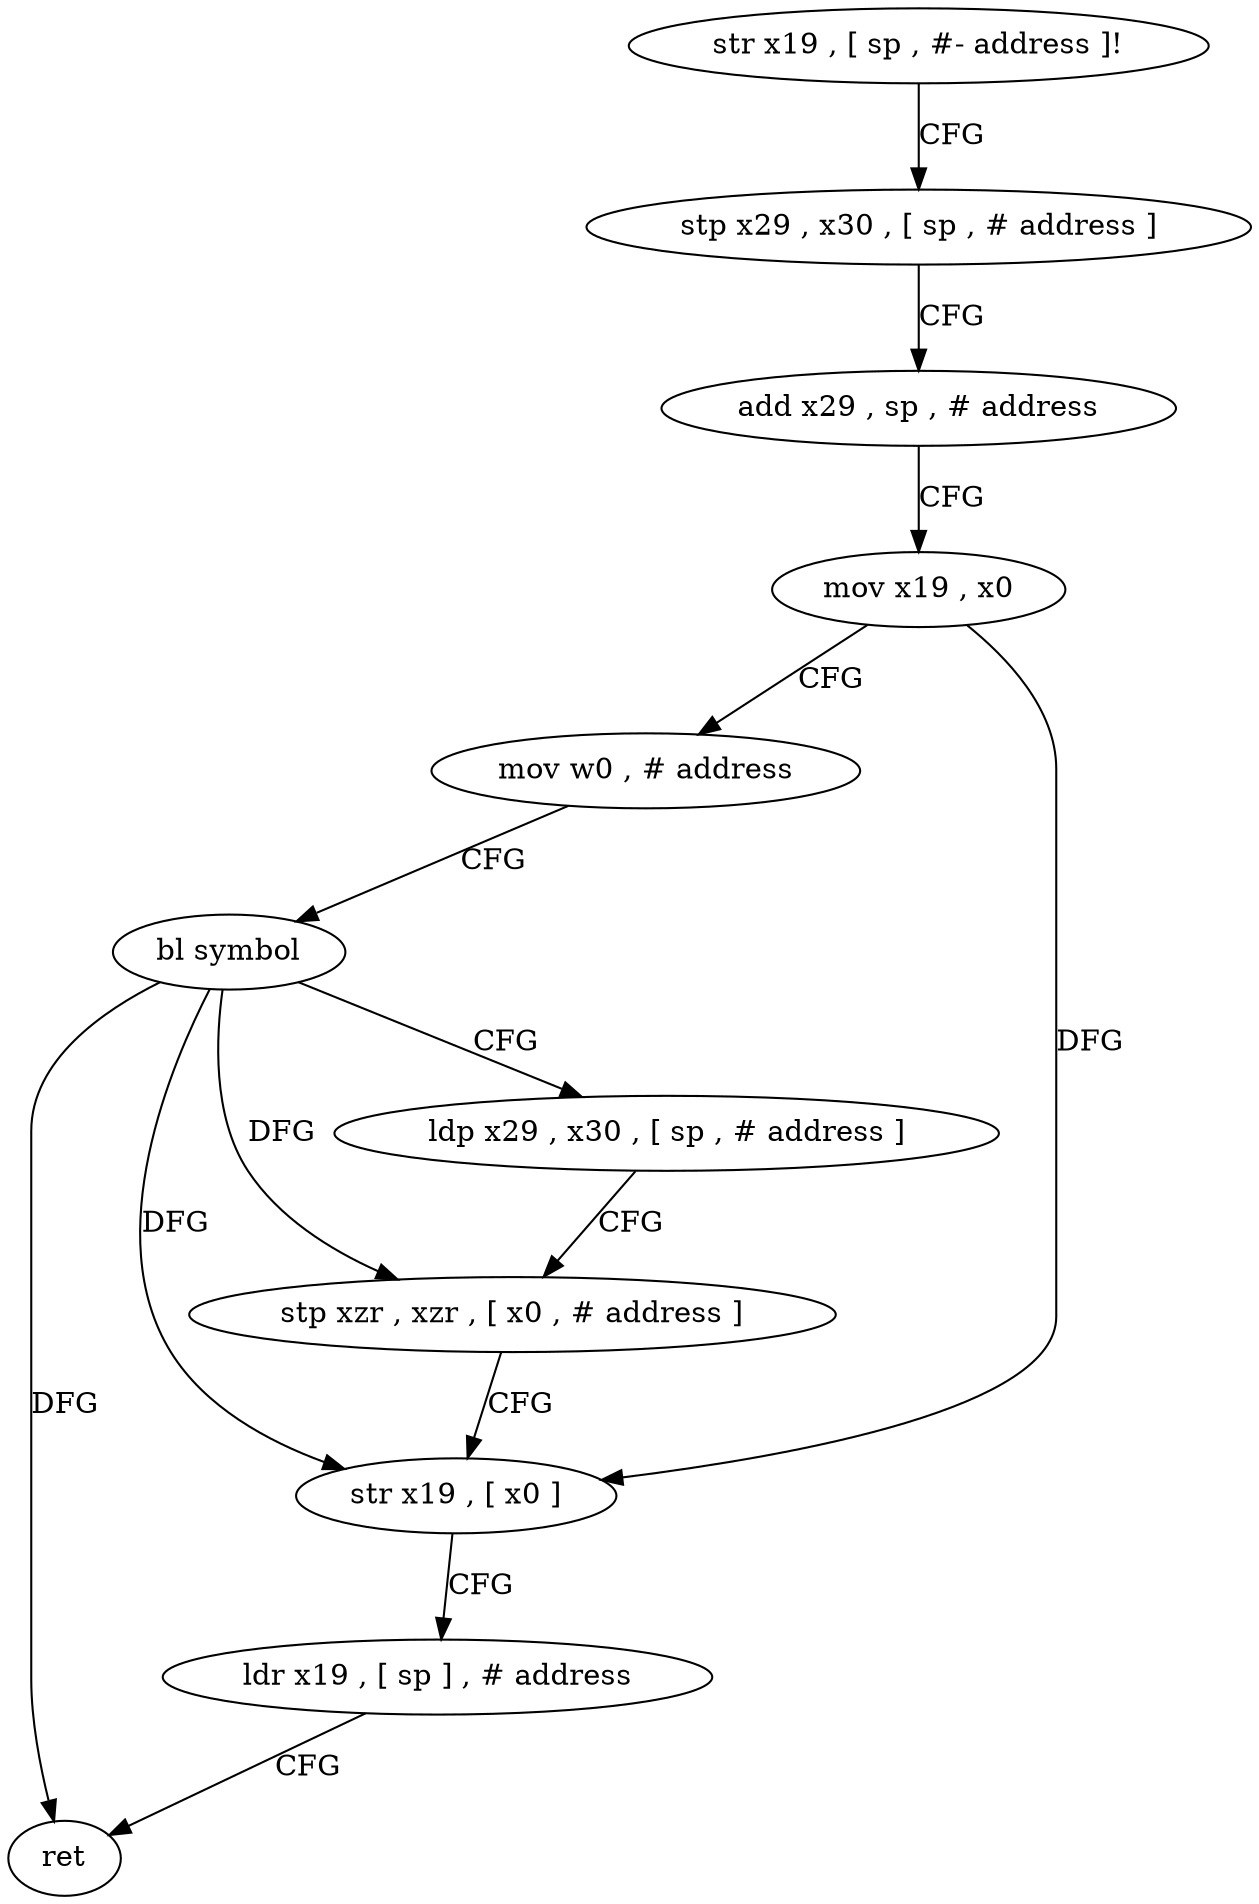 digraph "func" {
"4223120" [label = "str x19 , [ sp , #- address ]!" ]
"4223124" [label = "stp x29 , x30 , [ sp , # address ]" ]
"4223128" [label = "add x29 , sp , # address" ]
"4223132" [label = "mov x19 , x0" ]
"4223136" [label = "mov w0 , # address" ]
"4223140" [label = "bl symbol" ]
"4223144" [label = "ldp x29 , x30 , [ sp , # address ]" ]
"4223148" [label = "stp xzr , xzr , [ x0 , # address ]" ]
"4223152" [label = "str x19 , [ x0 ]" ]
"4223156" [label = "ldr x19 , [ sp ] , # address" ]
"4223160" [label = "ret" ]
"4223120" -> "4223124" [ label = "CFG" ]
"4223124" -> "4223128" [ label = "CFG" ]
"4223128" -> "4223132" [ label = "CFG" ]
"4223132" -> "4223136" [ label = "CFG" ]
"4223132" -> "4223152" [ label = "DFG" ]
"4223136" -> "4223140" [ label = "CFG" ]
"4223140" -> "4223144" [ label = "CFG" ]
"4223140" -> "4223148" [ label = "DFG" ]
"4223140" -> "4223152" [ label = "DFG" ]
"4223140" -> "4223160" [ label = "DFG" ]
"4223144" -> "4223148" [ label = "CFG" ]
"4223148" -> "4223152" [ label = "CFG" ]
"4223152" -> "4223156" [ label = "CFG" ]
"4223156" -> "4223160" [ label = "CFG" ]
}
